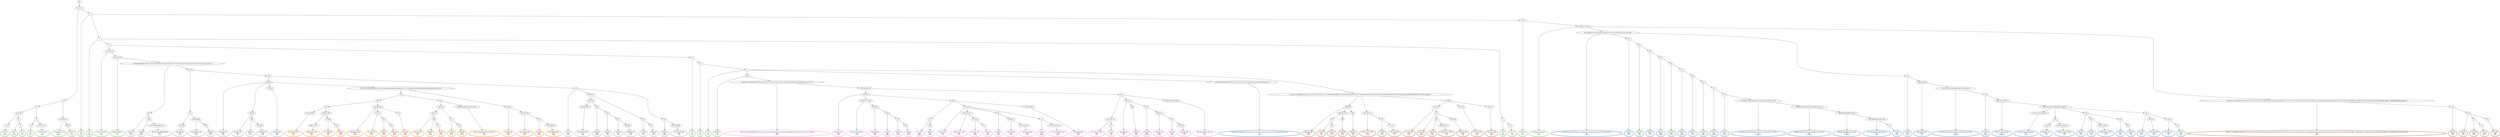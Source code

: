 digraph T {
	{
		rank=same
		305 [penwidth=3,colorscheme=set19,color=3,label="31;37_P\nP\n5.8%"]
		303 [penwidth=3,colorscheme=set19,color=3,label="36_P\nP\n4.3%"]
		301 [penwidth=3,colorscheme=set19,color=3,label="51_P\nP\n5.1%"]
		298 [penwidth=3,colorscheme=set19,color=3,label="22_P\nP\n5.1%"]
		296 [penwidth=3,colorscheme=set19,color=3,label="25;30;35;42_P\nP\n10%"]
		294 [penwidth=3,colorscheme=set19,color=3,label="15;29;34;41_P\nP\n0.86%"]
		292 [penwidth=3,colorscheme=set19,color=3,label="46;50_P\nP\n5.3%"]
		290 [penwidth=3,colorscheme=set19,color=3,label="6_P\nP\n1.5%"]
		288 [penwidth=3,colorscheme=set19,color=3,label="7_P\nP\n1.6%"]
		285 [penwidth=3,colorscheme=set19,color=3,label="11;18;21;28_P\nP\n2.3%"]
		283 [penwidth=3,colorscheme=set19,color=3,label="40;44;45;49_P\nP\n11%"]
		281 [penwidth=3,colorscheme=set19,color=3,label="14_P\nP\n2.2%"]
		279 [penwidth=3,colorscheme=set19,color=3,label="24_P\nP\n2.5%"]
		277 [penwidth=3,colorscheme=set19,color=3,label="33_P\nP\n12%"]
		275 [penwidth=3,colorscheme=set19,color=3,label="39;48_P\nP\n5.9%"]
		273 [penwidth=3,colorscheme=set19,color=3,label="9_P\nP\n4.4%"]
		271 [penwidth=3,colorscheme=set19,color=3,label="13;27_P\nP\n7.9%"]
		269 [penwidth=3,colorscheme=set19,color=3,label="17;20_P\nP\n6.7%"]
		267 [penwidth=3,colorscheme=set19,color=3,label="32;38;43;47;52;53_P\nP\n5.5%"]
		265 [penwidth=3,colorscheme=set19,color=2,label="65;69;75;81;83;88;99;104;119;122;127;130;137;140;143;144;151;157;160;163;168;174_M1\nM1\n7.6%"]
		263 [penwidth=3,colorscheme=set19,color=2,label="55;57;60;64;74;80;87;90;96;101;108;114;118;126;134;139;150;153;161;166_M1\nM1\n5.9%"]
		261 [penwidth=3,colorscheme=set19,color=2,label="178_M1\nM1\n3.7%"]
		259 [penwidth=3,colorscheme=set19,color=2,label="185_M1\nM1\n1.8%"]
		257 [penwidth=3,colorscheme=set19,color=2,label="189_M1\nM1\n1.7%"]
		255 [penwidth=3,colorscheme=set19,color=2,label="192_M1\nM1\n0.96%"]
		253 [penwidth=3,colorscheme=set19,color=2,label="197_M1\nM1\n0.51%"]
		251 [penwidth=3,colorscheme=set19,color=2,label="202_M1\nM1\n0.46%"]
		249 [penwidth=3,colorscheme=set19,color=2,label="209_M1\nM1\n0.72%"]
		247 [penwidth=3,colorscheme=set19,color=2,label="223_M1\nM1\n0.49%"]
		245 [penwidth=3,colorscheme=set19,color=2,label="227_M1\nM1\n0.018%"]
		243 [penwidth=3,colorscheme=set19,color=2,label="234_M1\nM1\n0.14%"]
		241 [penwidth=3,colorscheme=set19,color=2,label="246;260;282;296;303;308;315;325;331;338;346;371;378_M1\nM1\n0.0023%"]
		239 [penwidth=3,colorscheme=set19,color=2,label="408;415;420;425;431;437;456;461;472;475_M1\nM1\n0.029%"]
		237 [penwidth=3,colorscheme=set19,color=2,label="480;482;486;496;497;514_M1\nM1\n0.0035%"]
		235 [penwidth=3,colorscheme=set19,color=2,label="532;546;556;562;565;566_M1\nM1\n3.5%"]
		233 [penwidth=3,colorscheme=set19,color=2,label="570_M1\nM1\n5.3%"]
		231 [penwidth=3,colorscheme=set19,color=2,label="182_M1\nM1\n4.8%"]
		229 [penwidth=3,colorscheme=set19,color=2,label="188;195;200_M1\nM1\n1.1%"]
		227 [penwidth=3,colorscheme=set19,color=2,label="213;215;219;222;226;229;230;233;241;249;253_M1\nM1\n0.039%"]
		225 [penwidth=3,colorscheme=set19,color=2,label="256_M1\nM1\n0.019%"]
		223 [penwidth=3,colorscheme=set19,color=2,label="268;274;276;295_M1\nM1\n0.0059%"]
		220 [penwidth=3,colorscheme=set19,color=2,label="421;427;435;443;449_M1\nM1\n6.2%"]
		217 [penwidth=3,colorscheme=set19,color=2,label="434;442_M1\nM1\n7.1%"]
		215 [penwidth=3,colorscheme=set19,color=2,label="438;441;448;453_M1\nM1\n7.8%"]
		213 [penwidth=3,colorscheme=set19,color=2,label="429_M1\nM1\n1.7%"]
		211 [penwidth=3,colorscheme=set19,color=2,label="433_M1\nM1\n1.3%"]
		209 [penwidth=3,colorscheme=set19,color=2,label="447;452;464_M1\nM1\n5.1%"]
		207 [penwidth=3,colorscheme=set19,color=2,label="440_M1\nM1\n4.2%"]
		205 [penwidth=3,colorscheme=set19,color=2,label="458_M1\nM1\n5.4%"]
		203 [penwidth=3,colorscheme=set19,color=2,label="432_M1\nM1\n6.5%"]
		201 [penwidth=3,colorscheme=set19,color=2,label="451;463_M1\nM1\n8.2%"]
		199 [penwidth=3,colorscheme=set19,color=2,label="457;462_M1\nM1\n1.3%"]
		197 [penwidth=3,colorscheme=set19,color=2,label="470_M1\nM1\n6.6%"]
		195 [penwidth=3,colorscheme=set19,color=8,label="54;62;67;77;82;85;89;93;97;102;105;110;112;116;124;131;135;147;155;164;169;180;183;190;204;207;212;217;224_M2\nM2\n2.5%"]
		192 [penwidth=3,colorscheme=set19,color=8,label="250;255_M2\nM2\n1.5%"]
		190 [penwidth=3,colorscheme=set19,color=8,label="258;262;272;286_M2\nM2\n1.3%"]
		188 [penwidth=3,colorscheme=set19,color=8,label="293;300_M2\nM2\n2.4%"]
		186 [penwidth=3,colorscheme=set19,color=8,label="318_M2\nM2\n0.38%"]
		184 [penwidth=3,colorscheme=set19,color=8,label="328_M2\nM2\n0.51%"]
		182 [penwidth=3,colorscheme=set19,color=8,label="342_M2\nM2\n6.6%"]
		179 [penwidth=3,colorscheme=set19,color=8,label="271_M2\nM2\n0.84%"]
		177 [penwidth=3,colorscheme=set19,color=8,label="280_M2\nM2\n6.5%"]
		175 [penwidth=3,colorscheme=set19,color=8,label="275;279_M2\nM2\n5.7%"]
		173 [penwidth=3,colorscheme=set19,color=8,label="285;292;311_M2\nM2\n1.2%"]
		171 [penwidth=3,colorscheme=set19,color=8,label="317;322_M2\nM2\n0.39%"]
		169 [penwidth=3,colorscheme=set19,color=8,label="341_M2\nM2\n6.4%"]
		167 [penwidth=3,colorscheme=set19,color=8,label="291_M2\nM2\n6.5%"]
		165 [penwidth=3,colorscheme=set19,color=8,label="305;310_M2\nM2\n4.2%"]
		163 [penwidth=3,colorscheme=set19,color=8,label="334;340;348_M2\nM2\n6.5%"]
		161 [penwidth=3,colorscheme=set19,color=8,label="321_M2\nM2\n0.83%"]
		159 [penwidth=3,colorscheme=set19,color=8,label="327;333;339;351_M2\nM2\n6.3%"]
		157 [penwidth=3,colorscheme=set19,color=8,label="278;290;299_M2\nM2\n5.9%"]
		154 [penwidth=3,colorscheme=set19,color=8,label="257;261;270_M2\nM2\n3.7%"]
		152 [penwidth=3,colorscheme=set19,color=8,label="277_M2\nM2\n7.1%"]
		150 [penwidth=3,colorscheme=set19,color=8,label="265;284_M2\nM2\n1%"]
		148 [penwidth=3,colorscheme=set19,color=8,label="289_M2\nM2\n5.4%"]
		146 [penwidth=3,colorscheme=set19,color=8,label="298_M2\nM2\n0.072%"]
		144 [penwidth=3,colorscheme=set19,color=8,label="309;316_M2\nM2\n0.16%"]
		142 [penwidth=3,colorscheme=set19,color=8,label="326_M2\nM2\n3.9%"]
		140 [penwidth=3,colorscheme=set19,color=8,label="332;347_M2\nM2\n5.1%"]
		138 [penwidth=3,colorscheme=set19,color=8,label="269;283;288;297;304_M2\nM2\n7.1%"]
		135 [penwidth=3,colorscheme=set19,color=9,label="287_M3\nM3\n4.7%"]
		133 [penwidth=3,colorscheme=set19,color=9,label="336_M3\nM3\n8.6%"]
		131 [penwidth=3,colorscheme=set19,color=9,label="367;376;383;389;393_M3\nM3\n6.3%"]
		127 [penwidth=3,colorscheme=set19,color=9,label="345;366_M3\nM3\n5.7%"]
		125 [penwidth=3,colorscheme=set19,color=9,label="354;358;382_M3\nM3\n5.1%"]
		123 [penwidth=3,colorscheme=set19,color=9,label="396_M3\nM3\n6.2%"]
		120 [penwidth=3,colorscheme=set19,color=9,label="335;344_M3\nM3\n5.8%"]
		118 [penwidth=3,colorscheme=set19,color=9,label="353;365_M3\nM3\n4%"]
		116 [penwidth=3,colorscheme=set19,color=9,label="388_M3\nM3\n1.1%"]
		114 [penwidth=3,colorscheme=set19,color=9,label="392;395_M3\nM3\n5.4%"]
		112 [penwidth=3,colorscheme=set19,color=9,label="357;364_M3\nM3\n6.6%"]
		110 [penwidth=3,colorscheme=set19,color=9,label="343_M3\nM3\n4.3%"]
		106 [penwidth=3,colorscheme=set19,color=9,label="381;387;390_M3\nM3\n7.3%"]
		104 [penwidth=3,colorscheme=set19,color=9,label="386_M3\nM3\n0.49%"]
		102 [penwidth=3,colorscheme=set19,color=9,label="394_M3\nM3\n1.6%"]
		100 [penwidth=3,colorscheme=set19,color=9,label="402_M3\nM3\n2.3%"]
		98 [penwidth=3,colorscheme=set19,color=9,label="404;406_M3\nM3\n8.7%"]
		96 [penwidth=3,colorscheme=set19,color=9,label="373_M3\nM3\n1.7%"]
		94 [penwidth=3,colorscheme=set19,color=9,label="380_M3\nM3\n6.7%"]
		92 [penwidth=3,colorscheme=set19,color=9,label="356_M3\nM3\n0.031%"]
		90 [penwidth=3,colorscheme=set19,color=9,label="372;379;385_M3\nM3\n7.2%"]
		87 [penwidth=3,colorscheme=set19,color=7,label="494;500_M4\nM4\n4.6%"]
		84 [penwidth=3,colorscheme=set19,color=7,label="526_M4\nM4\n1.1%"]
		82 [penwidth=3,colorscheme=set19,color=7,label="534_M4\nM4\n5.1%"]
		80 [penwidth=3,colorscheme=set19,color=7,label="530_M4\nM4\n5.1%"]
		78 [penwidth=3,colorscheme=set19,color=7,label="508_M4\nM4\n7.8%"]
		76 [penwidth=3,colorscheme=set19,color=7,label="503;507;512_M4\nM4\n0.33%"]
		74 [penwidth=3,colorscheme=set19,color=7,label="519_M4\nM4\n2.1%"]
		72 [penwidth=3,colorscheme=set19,color=7,label="525;529_M4\nM4\n12%"]
		69 [penwidth=3,colorscheme=set19,color=7,label="511;518_M4\nM4\n6.3%"]
		67 [penwidth=3,colorscheme=set19,color=7,label="524_M4\nM4\n0.36%"]
		65 [penwidth=3,colorscheme=set19,color=7,label="528_M4\nM4\n2.9%"]
		63 [penwidth=3,colorscheme=set19,color=7,label="539;543;557_M4\nM4\n5.7%"]
		61 [penwidth=3,colorscheme=set19,color=7,label="538;542_M4\nM4\n5.4%"]
		59 [penwidth=3,colorscheme=set19,color=7,label="517;523_M4\nM4\n6.9%"]
		57 [penwidth=3,colorscheme=set19,color=7,label="522;527_M4\nM4\n6.8%"]
		55 [penwidth=3,colorscheme=set19,color=7,label="58;63;71;73;79;86;95;100;103;107;111;113;121;125;133;138;142;145;149;152;156;159;162;167;170;173;175;179;186;193;201;203;205;208;210;214;216;236;244;264;294;301;307;313;323;337;350;359;368;377;400;405;411;418;423;445;450;455;460;466;468;477;483;488;490;493;499;502_M4\nM4\n2.1%"]
		53 [penwidth=3,colorscheme=set19,color=7,label="510_M4\nM4\n5.9%"]
		51 [penwidth=3,colorscheme=set19,color=7,label="516_M4\nM4\n2.4%"]
		49 [penwidth=3,colorscheme=set19,color=7,label="521_M4\nM4\n5.5%"]
		47 [penwidth=3,colorscheme=set19,color=7,label="537_M4\nM4\n6.7%"]
		45 [penwidth=3,colorscheme=set19,color=7,label="533_M4\nM4\n5.3%"]
		39 [penwidth=3,colorscheme=set19,color=5,label="551;569;582_M5\nM5\n6%"]
		36 [penwidth=3,colorscheme=set19,color=5,label="568;581;587_M5\nM5\n6.6%"]
		34 [penwidth=3,colorscheme=set19,color=5,label="577;586_M5\nM5\n1.4%"]
		32 [penwidth=3,colorscheme=set19,color=5,label="593_M5\nM5\n5.8%"]
		30 [penwidth=3,colorscheme=set19,color=5,label="550;560;563_M5\nM5\n8.1%"]
		28 [penwidth=3,colorscheme=set19,color=5,label="573;576_M5\nM5\n3.5%"]
		26 [penwidth=3,colorscheme=set19,color=5,label="580_M5\nM5\n3.3%"]
		24 [penwidth=3,colorscheme=set19,color=5,label="585_M5\nM5\n6.8%"]
		22 [penwidth=3,colorscheme=set19,color=5,label="592_M5\nM5\n6.9%"]
		18 [penwidth=3,colorscheme=set19,color=5,label="554;572_M5\nM5\n4.5%"]
		16 [penwidth=3,colorscheme=set19,color=5,label="589_M5\nM5\n2.8%"]
		14 [penwidth=3,colorscheme=set19,color=5,label="591_M5\nM5\n6.1%"]
		12 [penwidth=3,colorscheme=set19,color=5,label="571_M5\nM5\n4.7%"]
		10 [penwidth=3,colorscheme=set19,color=5,label="584_M5\nM5\n8.7%"]
		8 [penwidth=3,colorscheme=set19,color=5,label="548;553;559;567;575;579;583_M5\nM5\n10%"]
		6 [penwidth=3,colorscheme=set19,color=5,label="535;540_M5\nM5\n4.2%"]
		4 [penwidth=3,colorscheme=set19,color=5,label="547;552;558_M5\nM5\n4.3%"]
		2 [penwidth=3,colorscheme=set19,color=5,label="574_M5\nM5\n0.5%"]
		0 [penwidth=3,colorscheme=set19,color=5,label="578;588;590_M5\nM5\n5.6%"]
	}
	311 [label="GL"]
	310 [label="0;1;2;3;4"]
	309 [label="5;10"]
	308 [label="12"]
	307 [label="16;23;26"]
	306 [label="31;37"]
	304 [label="36"]
	302 [label="51"]
	300 [label="19"]
	299 [label="22"]
	297 [label="25;30;35;42"]
	295 [label="15;29;34;41"]
	293 [label="46;50"]
	291 [label="6"]
	289 [label="7"]
	287 [label="8"]
	286 [label="11;18;21;28"]
	284 [label="40;44;45;49"]
	282 [label="14"]
	280 [label="24"]
	278 [label="33"]
	276 [label="39;48"]
	274 [label="9"]
	272 [label="13;27"]
	270 [label="17;20"]
	268 [label="32;38;43;47;52;53"]
	266 [label="65;69;75;81;83;88;99;104;119;122;127;130;137;140;143;144;151;157;160;163;168;174"]
	264 [label="55;57;60;64;74;80;87;90;96;101;108;114;118;126;134;139;150;153;161;166"]
	262 [label="178"]
	260 [label="185"]
	258 [label="189"]
	256 [label="192"]
	254 [label="197"]
	252 [label="202"]
	250 [label="209"]
	248 [label="223"]
	246 [label="227"]
	244 [label="234"]
	242 [label="246;260;282;296;303;308;315;325;331;338;346;371;378"]
	240 [label="408;415;420;425;431;437;456;461;472;475"]
	238 [label="480;482;486;496;497;514"]
	236 [label="532;546;556;562;565;566"]
	234 [label="570"]
	232 [label="182"]
	230 [label="188;195;200"]
	228 [label="213;215;219;222;226;229;230;233;241;249;253"]
	226 [label="256"]
	224 [label="268;274;276;295"]
	222 [label="330;355;361;370;398;409;413;416;417"]
	221 [label="421;427;435;443;449"]
	219 [label="426"]
	218 [label="434;442"]
	216 [label="438;441;448;453"]
	214 [label="429"]
	212 [label="433"]
	210 [label="447;452;464"]
	208 [label="440"]
	206 [label="458"]
	204 [label="432"]
	202 [label="451;463"]
	200 [label="457;462"]
	198 [label="470"]
	196 [label="54;62;67;77;82;85;89;93;97;102;105;110;112;116;124;131;135;147;155;164;169;180;183;190;204;207;212;217;224"]
	194 [label="235;238;242;247"]
	193 [label="250;255"]
	191 [label="258;262;272;286"]
	189 [label="293;300"]
	187 [label="318"]
	185 [label="328"]
	183 [label="342"]
	181 [label="266"]
	180 [label="271"]
	178 [label="280"]
	176 [label="275;279"]
	174 [label="285;292;311"]
	172 [label="317;322"]
	170 [label="341"]
	168 [label="291"]
	166 [label="305;310"]
	164 [label="334;340;348"]
	162 [label="321"]
	160 [label="327;333;339;351"]
	158 [label="278;290;299"]
	156 [label="254"]
	155 [label="257;261;270"]
	153 [label="277"]
	151 [label="265;284"]
	149 [label="289"]
	147 [label="298"]
	145 [label="309;316"]
	143 [label="326"]
	141 [label="332;347"]
	139 [label="269;283;288;297;304"]
	137 [label="56;59;68;78;94;98;106;117;120;129;132;136;141;148;158;165;172;177;181;184;187;191;199;218;221;225;232;237;240;245;252"]
	136 [label="287"]
	134 [label="336"]
	132 [label="367;376;383;389;393"]
	130 [label="306;312"]
	129 [label="319"]
	128 [label="345;366"]
	126 [label="354;358;382"]
	124 [label="396"]
	122 [label="329"]
	121 [label="335;344"]
	119 [label="353;365"]
	117 [label="388"]
	115 [label="392;395"]
	113 [label="357;364"]
	111 [label="343"]
	109 [label="349;352"]
	108 [label="362;374"]
	107 [label="381;387;390"]
	105 [label="386"]
	103 [label="394"]
	101 [label="402"]
	99 [label="404;406"]
	97 [label="373"]
	95 [label="380"]
	93 [label="356"]
	91 [label="372;379;385"]
	89 [label="61;66;70;72;76;84;91;92;109;115;123;128;146;154;171;176;194;196;198;206;211;220;228;231;239;243;248;251;259;263;267;273;281;302;314;320;324;360;369;384;397;401;412;419;424;430;439;446;469;474;479;481;484;491"]
	88 [label="494;500"]
	86 [label="501;504;513"]
	85 [label="526"]
	83 [label="534"]
	81 [label="530"]
	79 [label="508"]
	77 [label="503;507;512"]
	75 [label="519"]
	73 [label="525;529"]
	71 [label="506"]
	70 [label="511;518"]
	68 [label="524"]
	66 [label="528"]
	64 [label="539;543;557"]
	62 [label="538;542"]
	60 [label="517;523"]
	58 [label="522;527"]
	56 [label="58;63;71;73;79;86;95;100;103;107;111;113;121;125;133;138;142;145;149;152;156;159;162;167;170;173;175;179;186;193;201;203;205;208;210;214;216;236;244;264;294;301;307;313;323;337;350;359;368;377;400;405;411;418;423;445;450;455;460;466;468;477;483;488;490;493;499;502"]
	54 [label="510"]
	52 [label="516"]
	50 [label="521"]
	48 [label="537"]
	46 [label="533"]
	44 [label="363;375;391;399;403;407;410;414;422;428;436;444;454;459;465;467;471;473;476;478;485;487;489;492;495;498;505;509;515;520"]
	43 [label="531"]
	42 [label="536"]
	41 [label="545"]
	40 [label="551;569;582"]
	38 [label="555;561;564"]
	37 [label="568;581;587"]
	35 [label="577;586"]
	33 [label="593"]
	31 [label="550;560;563"]
	29 [label="573;576"]
	27 [label="580"]
	25 [label="585"]
	23 [label="592"]
	21 [label="541"]
	20 [label="544;549"]
	19 [label="554;572"]
	17 [label="589"]
	15 [label="591"]
	13 [label="571"]
	11 [label="584"]
	9 [label="548;553;559;567;575;579;583"]
	7 [label="535;540"]
	5 [label="547;552;558"]
	3 [label="574"]
	1 [label="578;588;590"]
	311 -> 310
	310 -> 309
	310 -> 291
	309 -> 308
	309 -> 295
	308 -> 307
	308 -> 300
	307 -> 306
	307 -> 304
	306 -> 305
	304 -> 303
	304 -> 302
	302 -> 301
	300 -> 299
	300 -> 297
	299 -> 298
	297 -> 296
	295 -> 294
	295 -> 293
	293 -> 292
	291 -> 290
	291 -> 289
	291 -> 270
	289 -> 288
	289 -> 287
	289 -> 274
	287 -> 286
	287 -> 282
	286 -> 285
	286 -> 284
	284 -> 283
	284 -> 137
	282 -> 281
	282 -> 280
	280 -> 279
	280 -> 278
	278 -> 277
	278 -> 276
	278 -> 266
	278 -> 89
	276 -> 275
	276 -> 196
	274 -> 273
	274 -> 272
	272 -> 271
	270 -> 269
	270 -> 268
	268 -> 267
	268 -> 264
	268 -> 56
	266 -> 265
	264 -> 263
	264 -> 262
	264 -> 232
	262 -> 261
	262 -> 260
	260 -> 259
	260 -> 258
	258 -> 257
	258 -> 256
	256 -> 255
	256 -> 254
	254 -> 253
	254 -> 252
	252 -> 251
	252 -> 250
	250 -> 249
	250 -> 248
	248 -> 247
	248 -> 246
	246 -> 245
	246 -> 244
	244 -> 243
	244 -> 242
	242 -> 241
	242 -> 240
	240 -> 239
	240 -> 238
	238 -> 237
	238 -> 236
	236 -> 235
	236 -> 234
	234 -> 233
	232 -> 231
	232 -> 230
	230 -> 229
	230 -> 228
	228 -> 227
	228 -> 226
	226 -> 225
	226 -> 224
	224 -> 223
	224 -> 222
	222 -> 221
	222 -> 219
	222 -> 214
	222 -> 204
	221 -> 220
	219 -> 218
	219 -> 216
	218 -> 217
	216 -> 215
	214 -> 213
	214 -> 212
	214 -> 208
	212 -> 211
	212 -> 210
	210 -> 209
	208 -> 207
	208 -> 206
	206 -> 205
	204 -> 203
	204 -> 202
	204 -> 200
	202 -> 201
	200 -> 199
	200 -> 198
	198 -> 197
	196 -> 195
	196 -> 194
	194 -> 193
	194 -> 156
	193 -> 192
	193 -> 191
	193 -> 181
	191 -> 190
	191 -> 189
	189 -> 188
	189 -> 187
	187 -> 186
	187 -> 185
	185 -> 184
	185 -> 183
	183 -> 182
	181 -> 180
	181 -> 176
	181 -> 158
	180 -> 179
	180 -> 178
	178 -> 177
	176 -> 175
	176 -> 174
	176 -> 168
	176 -> 162
	174 -> 173
	174 -> 172
	172 -> 171
	172 -> 170
	170 -> 169
	168 -> 167
	168 -> 166
	166 -> 165
	166 -> 164
	164 -> 163
	162 -> 161
	162 -> 160
	160 -> 159
	158 -> 157
	156 -> 155
	156 -> 151
	156 -> 139
	155 -> 154
	155 -> 153
	153 -> 152
	151 -> 150
	151 -> 149
	151 -> 147
	149 -> 148
	147 -> 146
	147 -> 145
	145 -> 144
	145 -> 143
	143 -> 142
	143 -> 141
	141 -> 140
	139 -> 138
	137 -> 136
	137 -> 130
	136 -> 135
	136 -> 134
	134 -> 133
	134 -> 132
	132 -> 131
	130 -> 129
	130 -> 122
	129 -> 128
	129 -> 126
	128 -> 127
	126 -> 125
	126 -> 124
	124 -> 123
	122 -> 121
	122 -> 111
	121 -> 120
	121 -> 119
	121 -> 113
	121 -> 44
	119 -> 118
	119 -> 117
	117 -> 116
	117 -> 115
	115 -> 114
	113 -> 112
	111 -> 110
	111 -> 109
	111 -> 93
	109 -> 108
	109 -> 97
	108 -> 107
	108 -> 105
	107 -> 106
	105 -> 104
	105 -> 103
	103 -> 102
	103 -> 101
	101 -> 100
	101 -> 99
	99 -> 98
	97 -> 96
	97 -> 95
	95 -> 94
	93 -> 92
	93 -> 91
	91 -> 90
	89 -> 88
	89 -> 77
	89 -> 71
	88 -> 87
	88 -> 86
	88 -> 79
	86 -> 85
	86 -> 81
	85 -> 84
	85 -> 83
	83 -> 82
	81 -> 80
	79 -> 78
	77 -> 76
	77 -> 75
	75 -> 74
	75 -> 73
	73 -> 72
	71 -> 70
	71 -> 60
	71 -> 58
	70 -> 69
	70 -> 68
	68 -> 67
	68 -> 66
	68 -> 62
	66 -> 65
	66 -> 64
	64 -> 63
	62 -> 61
	60 -> 59
	58 -> 57
	56 -> 55
	56 -> 54
	54 -> 53
	54 -> 52
	52 -> 51
	52 -> 50
	52 -> 46
	50 -> 49
	50 -> 48
	48 -> 47
	46 -> 45
	44 -> 43
	44 -> 7
	43 -> 42
	43 -> 21
	42 -> 41
	42 -> 31
	41 -> 40
	41 -> 38
	40 -> 39
	38 -> 37
	38 -> 35
	37 -> 36
	35 -> 34
	35 -> 33
	33 -> 32
	31 -> 30
	31 -> 29
	31 -> 23
	29 -> 28
	29 -> 27
	27 -> 26
	27 -> 25
	25 -> 24
	23 -> 22
	21 -> 20
	21 -> 9
	20 -> 19
	20 -> 13
	19 -> 18
	19 -> 17
	17 -> 16
	17 -> 15
	15 -> 14
	13 -> 12
	13 -> 11
	11 -> 10
	9 -> 8
	7 -> 6
	7 -> 5
	5 -> 4
	5 -> 3
	3 -> 2
	3 -> 1
	1 -> 0
}
